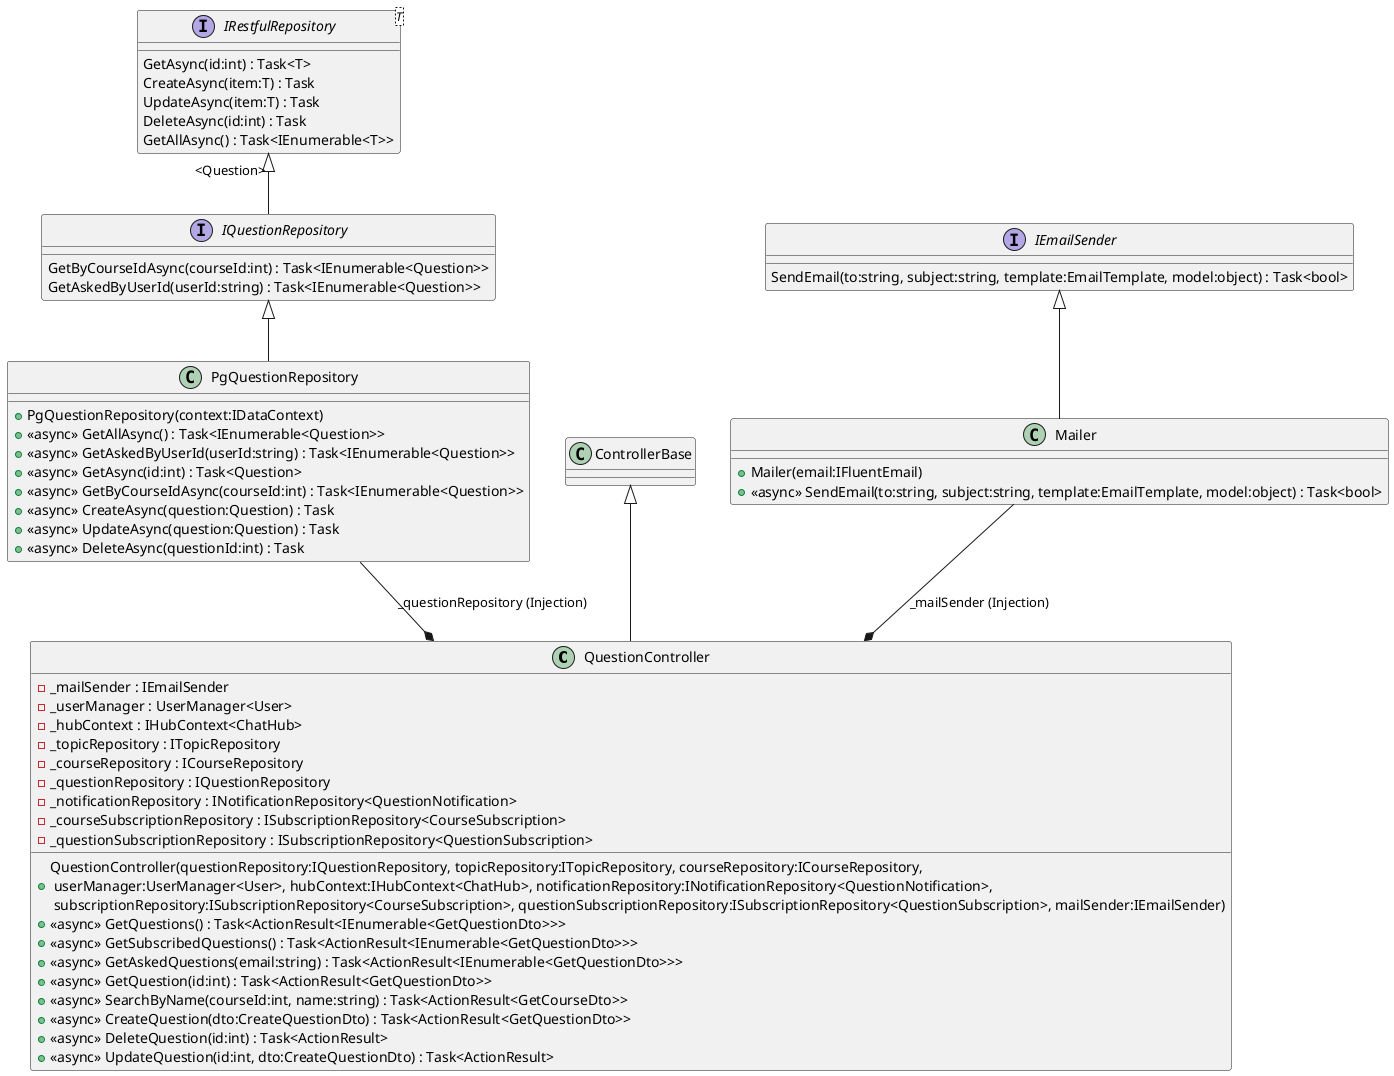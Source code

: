 @startuml
class QuestionController {
    + QuestionController(questionRepository:IQuestionRepository, topicRepository:ITopicRepository, courseRepository:ICourseRepository,\n userManager:UserManager<User>, hubContext:IHubContext<ChatHub>, notificationRepository:INotificationRepository<QuestionNotification>,\n subscriptionRepository:ISubscriptionRepository<CourseSubscription>, questionSubscriptionRepository:ISubscriptionRepository<QuestionSubscription>, mailSender:IEmailSender)
    - _mailSender : IEmailSender
    - _userManager : UserManager<User>
    - _hubContext : IHubContext<ChatHub>
    - _topicRepository : ITopicRepository
    - _courseRepository : ICourseRepository
    - _questionRepository : IQuestionRepository
    - _notificationRepository : INotificationRepository<QuestionNotification>
    - _courseSubscriptionRepository : ISubscriptionRepository<CourseSubscription>
    - _questionSubscriptionRepository : ISubscriptionRepository<QuestionSubscription>
    + <<async>> GetQuestions() : Task<ActionResult<IEnumerable<GetQuestionDto>>>
    + <<async>> GetSubscribedQuestions() : Task<ActionResult<IEnumerable<GetQuestionDto>>>
    + <<async>> GetAskedQuestions(email:string) : Task<ActionResult<IEnumerable<GetQuestionDto>>>
    + <<async>> GetQuestion(id:int) : Task<ActionResult<GetQuestionDto>>
    + <<async>> SearchByName(courseId:int, name:string) : Task<ActionResult<GetCourseDto>>
    + <<async>> CreateQuestion(dto:CreateQuestionDto) : Task<ActionResult<GetQuestionDto>>
    + <<async>> DeleteQuestion(id:int) : Task<ActionResult>
    + <<async>> UpdateQuestion(id:int, dto:CreateQuestionDto) : Task<ActionResult>
}
ControllerBase <|-- QuestionController
QuestionController *-u- PgQuestionRepository: _questionRepository (Injection)
QuestionController *-u- Mailer: _mailSender (Injection)


interface "IRestfulRepository"<T> {
    GetAsync(id:int) : Task<T>
    CreateAsync(item:T) : Task
    UpdateAsync(item:T) : Task
    DeleteAsync(id:int) : Task
    GetAllAsync() : Task<IEnumerable<T>>
}
interface IQuestionRepository {
    GetByCourseIdAsync(courseId:int) : Task<IEnumerable<Question>>
    GetAskedByUserId(userId:string) : Task<IEnumerable<Question>>
}
class PgQuestionRepository {
    + PgQuestionRepository(context:IDataContext)
    + <<async>> GetAllAsync() : Task<IEnumerable<Question>>
    + <<async>> GetAskedByUserId(userId:string) : Task<IEnumerable<Question>>
    + <<async>> GetAsync(id:int) : Task<Question>
    + <<async>> GetByCourseIdAsync(courseId:int) : Task<IEnumerable<Question>>
    + <<async>> CreateAsync(question:Question) : Task
    + <<async>> UpdateAsync(question:Question) : Task
    + <<async>> DeleteAsync(questionId:int) : Task
}
"IRestfulRepository" "<Question>" <|-- IQuestionRepository
IQuestionRepository <|-- PgQuestionRepository

interface IEmailSender {
    SendEmail(to:string, subject:string, template:EmailTemplate, model:object) : Task<bool>
}
class Mailer {
    + Mailer(email:IFluentEmail)
    + <<async>> SendEmail(to:string, subject:string, template:EmailTemplate, model:object) : Task<bool>
}
IEmailSender <|-- Mailer

@enduml